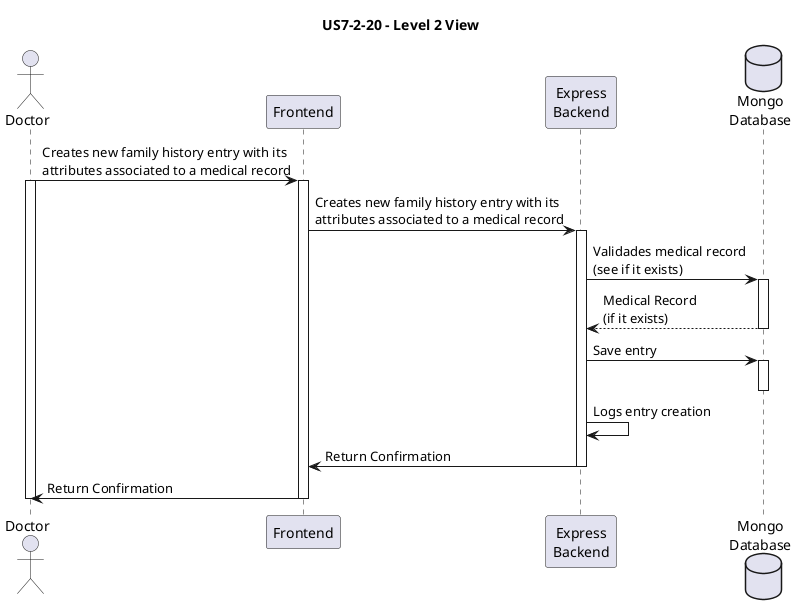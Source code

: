 ' 
' User Story: As an Admin,  I want to register new backoffice users (e.g., doctors, nurses, technicians, admins) via an out-of-band process, so that they can access the backoffice system with appropriate permissions.
'
' Acceptance Criteria:
' 
' - Backoffice users (e.g., doctors, nurses, technicians) are registered by an Admin via an internal process, not via self-registration.
' - Admin assigns roles (e.g., Doctor, Nurse, Technician) during the registration process.
' - Registered users receive a one-time setup link via email to set their password and activate their account.
' - The system enforces strong password requirements for security.
' - A confirmation email is sent to verify the user’s registration.

@startuml

title US7-2-20 - Level 2 View

actor Doctor as U
participant "Frontend" as web
participant "Express\nBackend" as api
database "Mongo\nDatabase" as db

U -> web : Creates new family history entry with its\nattributes associated to a medical record
activate U
activate web
web -> api : Creates new family history entry with its\nattributes associated to a medical record
activate api

api -> db : Validades medical record\n(see if it exists)
activate db
db --> api : Medical Record\n(if it exists)
deactivate db
api -> db : Save entry
activate db
deactivate db
api -> api : Logs entry creation
api -> web : Return Confirmation
deactivate api
web -> U : Return Confirmation
deactivate web
deactivate U


@enduml